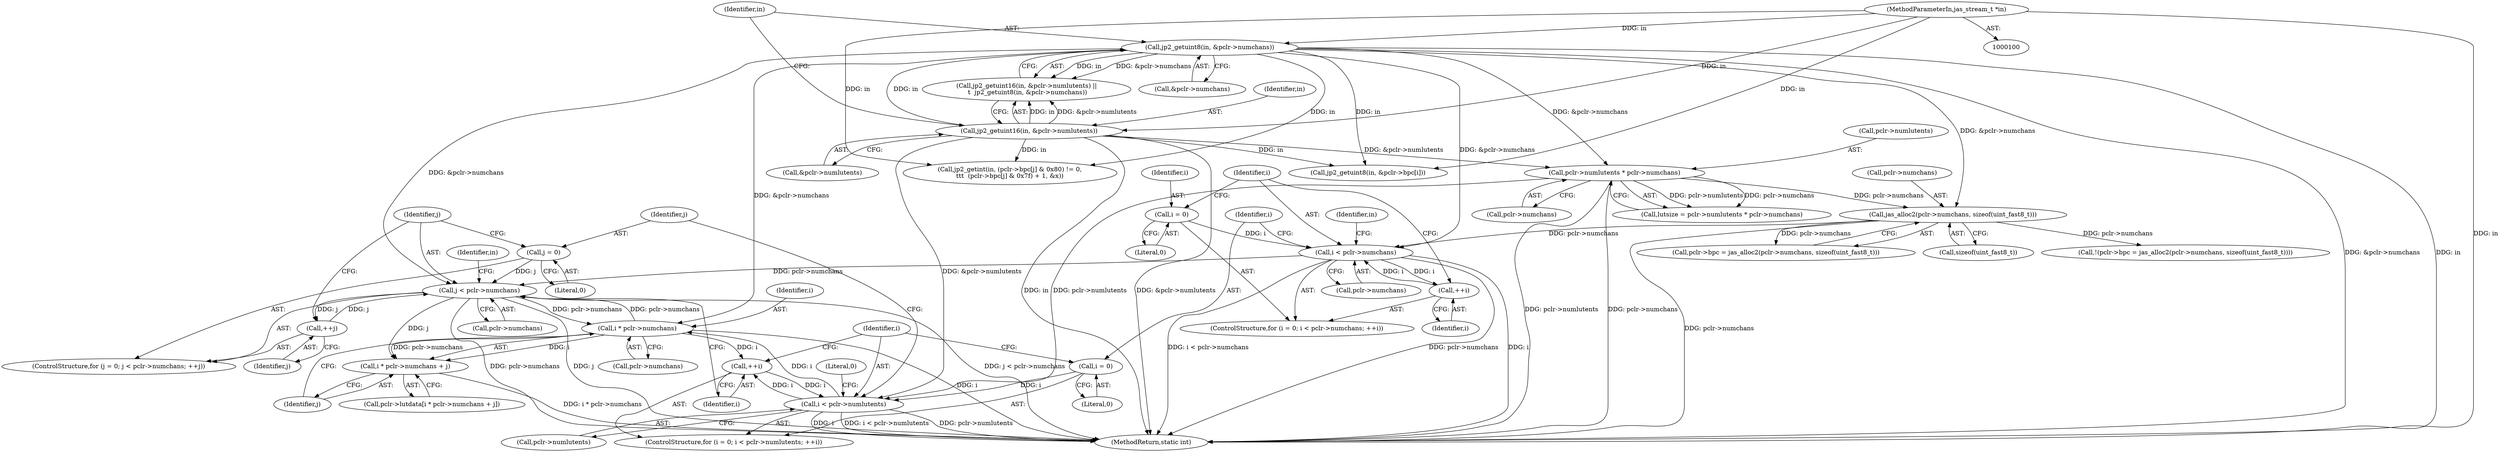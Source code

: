 digraph "0_jasper_e96fc4fdd525fa0ede28074a7e2b1caf94b58b0d_5@pointer" {
"1000225" [label="(Call,j < pclr->numchans)"];
"1000222" [label="(Call,j = 0)"];
"1000230" [label="(Call,++j)"];
"1000225" [label="(Call,j < pclr->numchans)"];
"1000188" [label="(Call,i < pclr->numchans)"];
"1000185" [label="(Call,i = 0)"];
"1000193" [label="(Call,++i)"];
"1000135" [label="(Call,jp2_getuint8(in, &pclr->numchans))"];
"1000129" [label="(Call,jp2_getuint16(in, &pclr->numlutents))"];
"1000102" [label="(MethodParameterIn,jas_stream_t *in)"];
"1000174" [label="(Call,jas_alloc2(pclr->numchans, sizeof(uint_fast8_t)))"];
"1000147" [label="(Call,pclr->numlutents * pclr->numchans)"];
"1000266" [label="(Call,i * pclr->numchans)"];
"1000213" [label="(Call,i < pclr->numlutents)"];
"1000218" [label="(Call,++i)"];
"1000210" [label="(Call,i = 0)"];
"1000265" [label="(Call,i * pclr->numchans + j)"];
"1000137" [label="(Call,&pclr->numchans)"];
"1000234" [label="(Call,jp2_getint(in, (pclr->bpc[j] & 0x80) != 0,\n\t\t\t  (pclr->bpc[j] & 0x7f) + 1, &x))"];
"1000227" [label="(Call,pclr->numchans)"];
"1000261" [label="(Call,pclr->lutdata[i * pclr->numchans + j])"];
"1000265" [label="(Call,i * pclr->numchans + j)"];
"1000214" [label="(Identifier,i)"];
"1000102" [label="(MethodParameterIn,jas_stream_t *in)"];
"1000151" [label="(Call,pclr->numchans)"];
"1000211" [label="(Identifier,i)"];
"1000147" [label="(Call,pclr->numlutents * pclr->numchans)"];
"1000193" [label="(Call,++i)"];
"1000268" [label="(Call,pclr->numchans)"];
"1000219" [label="(Identifier,i)"];
"1000198" [label="(Identifier,in)"];
"1000129" [label="(Call,jp2_getuint16(in, &pclr->numlutents))"];
"1000213" [label="(Call,i < pclr->numlutents)"];
"1000184" [label="(ControlStructure,for (i = 0; i < pclr->numchans; ++i))"];
"1000197" [label="(Call,jp2_getuint8(in, &pclr->bpc[i]))"];
"1000224" [label="(Literal,0)"];
"1000189" [label="(Identifier,i)"];
"1000175" [label="(Call,pclr->numchans)"];
"1000178" [label="(Call,sizeof(uint_fast8_t))"];
"1000231" [label="(Identifier,j)"];
"1000194" [label="(Identifier,i)"];
"1000210" [label="(Call,i = 0)"];
"1000223" [label="(Identifier,j)"];
"1000218" [label="(Call,++i)"];
"1000212" [label="(Literal,0)"];
"1000266" [label="(Call,i * pclr->numchans)"];
"1000275" [label="(MethodReturn,static int)"];
"1000170" [label="(Call,pclr->bpc = jas_alloc2(pclr->numchans, sizeof(uint_fast8_t)))"];
"1000186" [label="(Identifier,i)"];
"1000190" [label="(Call,pclr->numchans)"];
"1000136" [label="(Identifier,in)"];
"1000131" [label="(Call,&pclr->numlutents)"];
"1000188" [label="(Call,i < pclr->numchans)"];
"1000221" [label="(ControlStructure,for (j = 0; j < pclr->numchans; ++j))"];
"1000187" [label="(Literal,0)"];
"1000148" [label="(Call,pclr->numlutents)"];
"1000267" [label="(Identifier,i)"];
"1000128" [label="(Call,jp2_getuint16(in, &pclr->numlutents) ||\n \t  jp2_getuint8(in, &pclr->numchans))"];
"1000222" [label="(Call,j = 0)"];
"1000271" [label="(Identifier,j)"];
"1000226" [label="(Identifier,j)"];
"1000209" [label="(ControlStructure,for (i = 0; i < pclr->numlutents; ++i))"];
"1000225" [label="(Call,j < pclr->numchans)"];
"1000230" [label="(Call,++j)"];
"1000169" [label="(Call,!(pclr->bpc = jas_alloc2(pclr->numchans, sizeof(uint_fast8_t))))"];
"1000145" [label="(Call,lutsize = pclr->numlutents * pclr->numchans)"];
"1000215" [label="(Call,pclr->numlutents)"];
"1000135" [label="(Call,jp2_getuint8(in, &pclr->numchans))"];
"1000235" [label="(Identifier,in)"];
"1000274" [label="(Literal,0)"];
"1000185" [label="(Call,i = 0)"];
"1000174" [label="(Call,jas_alloc2(pclr->numchans, sizeof(uint_fast8_t)))"];
"1000130" [label="(Identifier,in)"];
"1000225" -> "1000221"  [label="AST: "];
"1000225" -> "1000227"  [label="CFG: "];
"1000226" -> "1000225"  [label="AST: "];
"1000227" -> "1000225"  [label="AST: "];
"1000235" -> "1000225"  [label="CFG: "];
"1000219" -> "1000225"  [label="CFG: "];
"1000225" -> "1000275"  [label="DDG: j < pclr->numchans"];
"1000225" -> "1000275"  [label="DDG: pclr->numchans"];
"1000225" -> "1000275"  [label="DDG: j"];
"1000222" -> "1000225"  [label="DDG: j"];
"1000230" -> "1000225"  [label="DDG: j"];
"1000188" -> "1000225"  [label="DDG: pclr->numchans"];
"1000266" -> "1000225"  [label="DDG: pclr->numchans"];
"1000135" -> "1000225"  [label="DDG: &pclr->numchans"];
"1000225" -> "1000230"  [label="DDG: j"];
"1000225" -> "1000266"  [label="DDG: pclr->numchans"];
"1000225" -> "1000265"  [label="DDG: j"];
"1000222" -> "1000221"  [label="AST: "];
"1000222" -> "1000224"  [label="CFG: "];
"1000223" -> "1000222"  [label="AST: "];
"1000224" -> "1000222"  [label="AST: "];
"1000226" -> "1000222"  [label="CFG: "];
"1000230" -> "1000221"  [label="AST: "];
"1000230" -> "1000231"  [label="CFG: "];
"1000231" -> "1000230"  [label="AST: "];
"1000226" -> "1000230"  [label="CFG: "];
"1000188" -> "1000184"  [label="AST: "];
"1000188" -> "1000190"  [label="CFG: "];
"1000189" -> "1000188"  [label="AST: "];
"1000190" -> "1000188"  [label="AST: "];
"1000198" -> "1000188"  [label="CFG: "];
"1000211" -> "1000188"  [label="CFG: "];
"1000188" -> "1000275"  [label="DDG: i < pclr->numchans"];
"1000188" -> "1000275"  [label="DDG: pclr->numchans"];
"1000188" -> "1000275"  [label="DDG: i"];
"1000185" -> "1000188"  [label="DDG: i"];
"1000193" -> "1000188"  [label="DDG: i"];
"1000135" -> "1000188"  [label="DDG: &pclr->numchans"];
"1000174" -> "1000188"  [label="DDG: pclr->numchans"];
"1000188" -> "1000193"  [label="DDG: i"];
"1000185" -> "1000184"  [label="AST: "];
"1000185" -> "1000187"  [label="CFG: "];
"1000186" -> "1000185"  [label="AST: "];
"1000187" -> "1000185"  [label="AST: "];
"1000189" -> "1000185"  [label="CFG: "];
"1000193" -> "1000184"  [label="AST: "];
"1000193" -> "1000194"  [label="CFG: "];
"1000194" -> "1000193"  [label="AST: "];
"1000189" -> "1000193"  [label="CFG: "];
"1000135" -> "1000128"  [label="AST: "];
"1000135" -> "1000137"  [label="CFG: "];
"1000136" -> "1000135"  [label="AST: "];
"1000137" -> "1000135"  [label="AST: "];
"1000128" -> "1000135"  [label="CFG: "];
"1000135" -> "1000275"  [label="DDG: in"];
"1000135" -> "1000275"  [label="DDG: &pclr->numchans"];
"1000135" -> "1000128"  [label="DDG: in"];
"1000135" -> "1000128"  [label="DDG: &pclr->numchans"];
"1000129" -> "1000135"  [label="DDG: in"];
"1000102" -> "1000135"  [label="DDG: in"];
"1000135" -> "1000147"  [label="DDG: &pclr->numchans"];
"1000135" -> "1000174"  [label="DDG: &pclr->numchans"];
"1000135" -> "1000197"  [label="DDG: in"];
"1000135" -> "1000234"  [label="DDG: in"];
"1000135" -> "1000266"  [label="DDG: &pclr->numchans"];
"1000129" -> "1000128"  [label="AST: "];
"1000129" -> "1000131"  [label="CFG: "];
"1000130" -> "1000129"  [label="AST: "];
"1000131" -> "1000129"  [label="AST: "];
"1000136" -> "1000129"  [label="CFG: "];
"1000128" -> "1000129"  [label="CFG: "];
"1000129" -> "1000275"  [label="DDG: in"];
"1000129" -> "1000275"  [label="DDG: &pclr->numlutents"];
"1000129" -> "1000128"  [label="DDG: in"];
"1000129" -> "1000128"  [label="DDG: &pclr->numlutents"];
"1000102" -> "1000129"  [label="DDG: in"];
"1000129" -> "1000147"  [label="DDG: &pclr->numlutents"];
"1000129" -> "1000197"  [label="DDG: in"];
"1000129" -> "1000213"  [label="DDG: &pclr->numlutents"];
"1000129" -> "1000234"  [label="DDG: in"];
"1000102" -> "1000100"  [label="AST: "];
"1000102" -> "1000275"  [label="DDG: in"];
"1000102" -> "1000197"  [label="DDG: in"];
"1000102" -> "1000234"  [label="DDG: in"];
"1000174" -> "1000170"  [label="AST: "];
"1000174" -> "1000178"  [label="CFG: "];
"1000175" -> "1000174"  [label="AST: "];
"1000178" -> "1000174"  [label="AST: "];
"1000170" -> "1000174"  [label="CFG: "];
"1000174" -> "1000275"  [label="DDG: pclr->numchans"];
"1000174" -> "1000169"  [label="DDG: pclr->numchans"];
"1000174" -> "1000170"  [label="DDG: pclr->numchans"];
"1000147" -> "1000174"  [label="DDG: pclr->numchans"];
"1000147" -> "1000145"  [label="AST: "];
"1000147" -> "1000151"  [label="CFG: "];
"1000148" -> "1000147"  [label="AST: "];
"1000151" -> "1000147"  [label="AST: "];
"1000145" -> "1000147"  [label="CFG: "];
"1000147" -> "1000275"  [label="DDG: pclr->numchans"];
"1000147" -> "1000275"  [label="DDG: pclr->numlutents"];
"1000147" -> "1000145"  [label="DDG: pclr->numlutents"];
"1000147" -> "1000145"  [label="DDG: pclr->numchans"];
"1000147" -> "1000213"  [label="DDG: pclr->numlutents"];
"1000266" -> "1000265"  [label="AST: "];
"1000266" -> "1000268"  [label="CFG: "];
"1000267" -> "1000266"  [label="AST: "];
"1000268" -> "1000266"  [label="AST: "];
"1000271" -> "1000266"  [label="CFG: "];
"1000266" -> "1000275"  [label="DDG: i"];
"1000266" -> "1000218"  [label="DDG: i"];
"1000266" -> "1000265"  [label="DDG: i"];
"1000266" -> "1000265"  [label="DDG: pclr->numchans"];
"1000213" -> "1000266"  [label="DDG: i"];
"1000213" -> "1000209"  [label="AST: "];
"1000213" -> "1000215"  [label="CFG: "];
"1000214" -> "1000213"  [label="AST: "];
"1000215" -> "1000213"  [label="AST: "];
"1000223" -> "1000213"  [label="CFG: "];
"1000274" -> "1000213"  [label="CFG: "];
"1000213" -> "1000275"  [label="DDG: i"];
"1000213" -> "1000275"  [label="DDG: i < pclr->numlutents"];
"1000213" -> "1000275"  [label="DDG: pclr->numlutents"];
"1000218" -> "1000213"  [label="DDG: i"];
"1000210" -> "1000213"  [label="DDG: i"];
"1000213" -> "1000218"  [label="DDG: i"];
"1000218" -> "1000209"  [label="AST: "];
"1000218" -> "1000219"  [label="CFG: "];
"1000219" -> "1000218"  [label="AST: "];
"1000214" -> "1000218"  [label="CFG: "];
"1000210" -> "1000209"  [label="AST: "];
"1000210" -> "1000212"  [label="CFG: "];
"1000211" -> "1000210"  [label="AST: "];
"1000212" -> "1000210"  [label="AST: "];
"1000214" -> "1000210"  [label="CFG: "];
"1000265" -> "1000261"  [label="AST: "];
"1000265" -> "1000271"  [label="CFG: "];
"1000271" -> "1000265"  [label="AST: "];
"1000261" -> "1000265"  [label="CFG: "];
"1000265" -> "1000275"  [label="DDG: i * pclr->numchans"];
}
